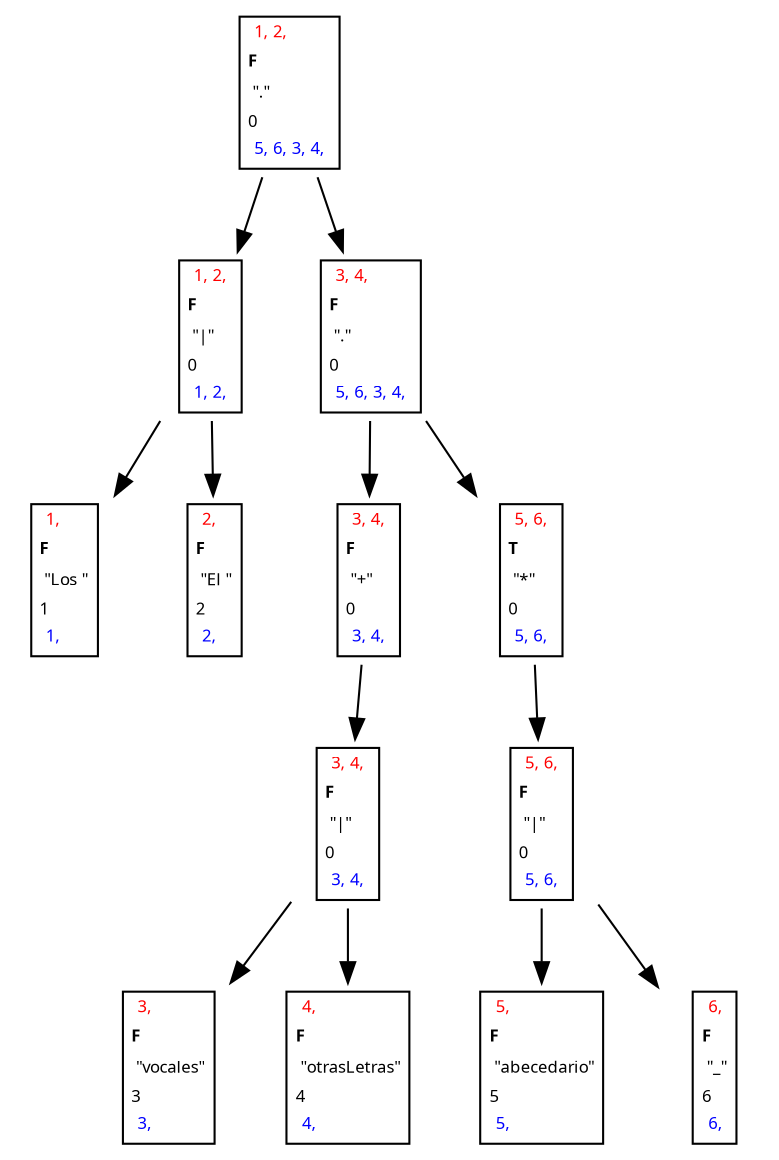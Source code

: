 digraph D {

  node [shape=plaintext fontname="Sans serif" fontsize="8"];1160355335 [ label=<
   <table border="1" cellborder="0" cellspacing="1">
 <tr><td align="left"> <font color="red">1, 2, </font></td></tr>
<tr><td align="left"><b>F</b></td></tr>
<tr><td align="left"> "."</td></tr>
     <tr><td align="left">0</td></tr>
 <tr><td align="left"> <font color="blue">5, 6, 3, 4, </font></td></tr>
   </table>>];1963203236 [ label=<
   <table border="1" cellborder="0" cellspacing="1">
 <tr><td align="left"> <font color="red">1, 2, </font></td></tr>
<tr><td align="left"><b>F</b></td></tr>
<tr><td align="left"> "|"</td></tr>
     <tr><td align="left">0</td></tr>
 <tr><td align="left"> <font color="blue">1, 2, </font></td></tr>
   </table>>];189386861 [ label=<
   <table border="1" cellborder="0" cellspacing="1">
 <tr><td align="left"> <font color="red">1, </font></td></tr>
<tr><td align="left"><b>F</b></td></tr>
<tr><td align="left"> "Los "</td></tr>
     <tr><td align="left">1</td></tr>
 <tr><td align="left"> <font color="blue">1, </font></td></tr>
   </table>>];1963203236->189386861
1680685339 [ label=<
   <table border="1" cellborder="0" cellspacing="1">
 <tr><td align="left"> <font color="red">2, </font></td></tr>
<tr><td align="left"><b>F</b></td></tr>
<tr><td align="left"> "El "</td></tr>
     <tr><td align="left">2</td></tr>
 <tr><td align="left"> <font color="blue">2, </font></td></tr>
   </table>>];1963203236->1680685339
1160355335->1963203236
1836927551 [ label=<
   <table border="1" cellborder="0" cellspacing="1">
 <tr><td align="left"> <font color="red">3, 4, </font></td></tr>
<tr><td align="left"><b>F</b></td></tr>
<tr><td align="left"> "."</td></tr>
     <tr><td align="left">0</td></tr>
 <tr><td align="left"> <font color="blue">5, 6, 3, 4, </font></td></tr>
   </table>>];947502094 [ label=<
   <table border="1" cellborder="0" cellspacing="1">
 <tr><td align="left"> <font color="red">3, 4, </font></td></tr>
<tr><td align="left"><b>F</b></td></tr>
<tr><td align="left"> "+"</td></tr>
     <tr><td align="left">0</td></tr>
 <tr><td align="left"> <font color="blue">3, 4, </font></td></tr>
   </table>>];2113325524 [ label=<
   <table border="1" cellborder="0" cellspacing="1">
 <tr><td align="left"> <font color="red">3, 4, </font></td></tr>
<tr><td align="left"><b>F</b></td></tr>
<tr><td align="left"> "|"</td></tr>
     <tr><td align="left">0</td></tr>
 <tr><td align="left"> <font color="blue">3, 4, </font></td></tr>
   </table>>];1881064080 [ label=<
   <table border="1" cellborder="0" cellspacing="1">
 <tr><td align="left"> <font color="red">3, </font></td></tr>
<tr><td align="left"><b>F</b></td></tr>
<tr><td align="left"> "vocales"</td></tr>
     <tr><td align="left">3</td></tr>
 <tr><td align="left"> <font color="blue">3, </font></td></tr>
   </table>>];2113325524->1881064080
1999983134 [ label=<
   <table border="1" cellborder="0" cellspacing="1">
 <tr><td align="left"> <font color="red">4, </font></td></tr>
<tr><td align="left"><b>F</b></td></tr>
<tr><td align="left"> "otrasLetras"</td></tr>
     <tr><td align="left">4</td></tr>
 <tr><td align="left"> <font color="blue">4, </font></td></tr>
   </table>>];2113325524->1999983134
947502094->2113325524
1836927551->947502094
39389498 [ label=<
   <table border="1" cellborder="0" cellspacing="1">
 <tr><td align="left"> <font color="red">5, 6, </font></td></tr>
<tr><td align="left"><b>T</b></td></tr>
<tr><td align="left"> "*"</td></tr>
     <tr><td align="left">0</td></tr>
 <tr><td align="left"> <font color="blue">5, 6, </font></td></tr>
   </table>>];1227540684 [ label=<
   <table border="1" cellborder="0" cellspacing="1">
 <tr><td align="left"> <font color="red">5, 6, </font></td></tr>
<tr><td align="left"><b>F</b></td></tr>
<tr><td align="left"> "|"</td></tr>
     <tr><td align="left">0</td></tr>
 <tr><td align="left"> <font color="blue">5, 6, </font></td></tr>
   </table>>];1336314171 [ label=<
   <table border="1" cellborder="0" cellspacing="1">
 <tr><td align="left"> <font color="red">5, </font></td></tr>
<tr><td align="left"><b>F</b></td></tr>
<tr><td align="left"> "abecedario"</td></tr>
     <tr><td align="left">5</td></tr>
 <tr><td align="left"> <font color="blue">5, </font></td></tr>
   </table>>];1227540684->1336314171
316577651 [ label=<
   <table border="1" cellborder="0" cellspacing="1">
 <tr><td align="left"> <font color="red">6, </font></td></tr>
<tr><td align="left"><b>F</b></td></tr>
<tr><td align="left"> "_"</td></tr>
     <tr><td align="left">6</td></tr>
 <tr><td align="left"> <font color="blue">6, </font></td></tr>
   </table>>];1227540684->316577651
39389498->1227540684
1836927551->39389498
1160355335->1836927551
 }